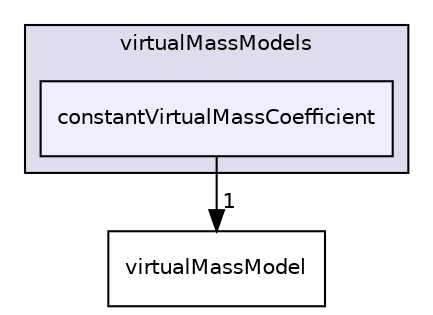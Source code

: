 digraph "constantVirtualMassCoefficient" {
  bgcolor=transparent;
  compound=true
  node [ fontsize="10", fontname="Helvetica"];
  edge [ labelfontsize="10", labelfontname="Helvetica"];
  subgraph clusterdir_67633925abda52132b1de32dfb52dccd {
    graph [ bgcolor="#ddddee", pencolor="black", label="virtualMassModels" fontname="Helvetica", fontsize="10", URL="dir_67633925abda52132b1de32dfb52dccd.html"]
  dir_c265bdf716b6d0e7dec0e129d7838fda [shape=box, label="constantVirtualMassCoefficient", style="filled", fillcolor="#eeeeff", pencolor="black", URL="dir_c265bdf716b6d0e7dec0e129d7838fda.html"];
  }
  dir_82372d258176b921c12c1576275e49ce [shape=box label="virtualMassModel" URL="dir_82372d258176b921c12c1576275e49ce.html"];
  dir_c265bdf716b6d0e7dec0e129d7838fda->dir_82372d258176b921c12c1576275e49ce [headlabel="1", labeldistance=1.5 headhref="dir_000055_000152.html"];
}
